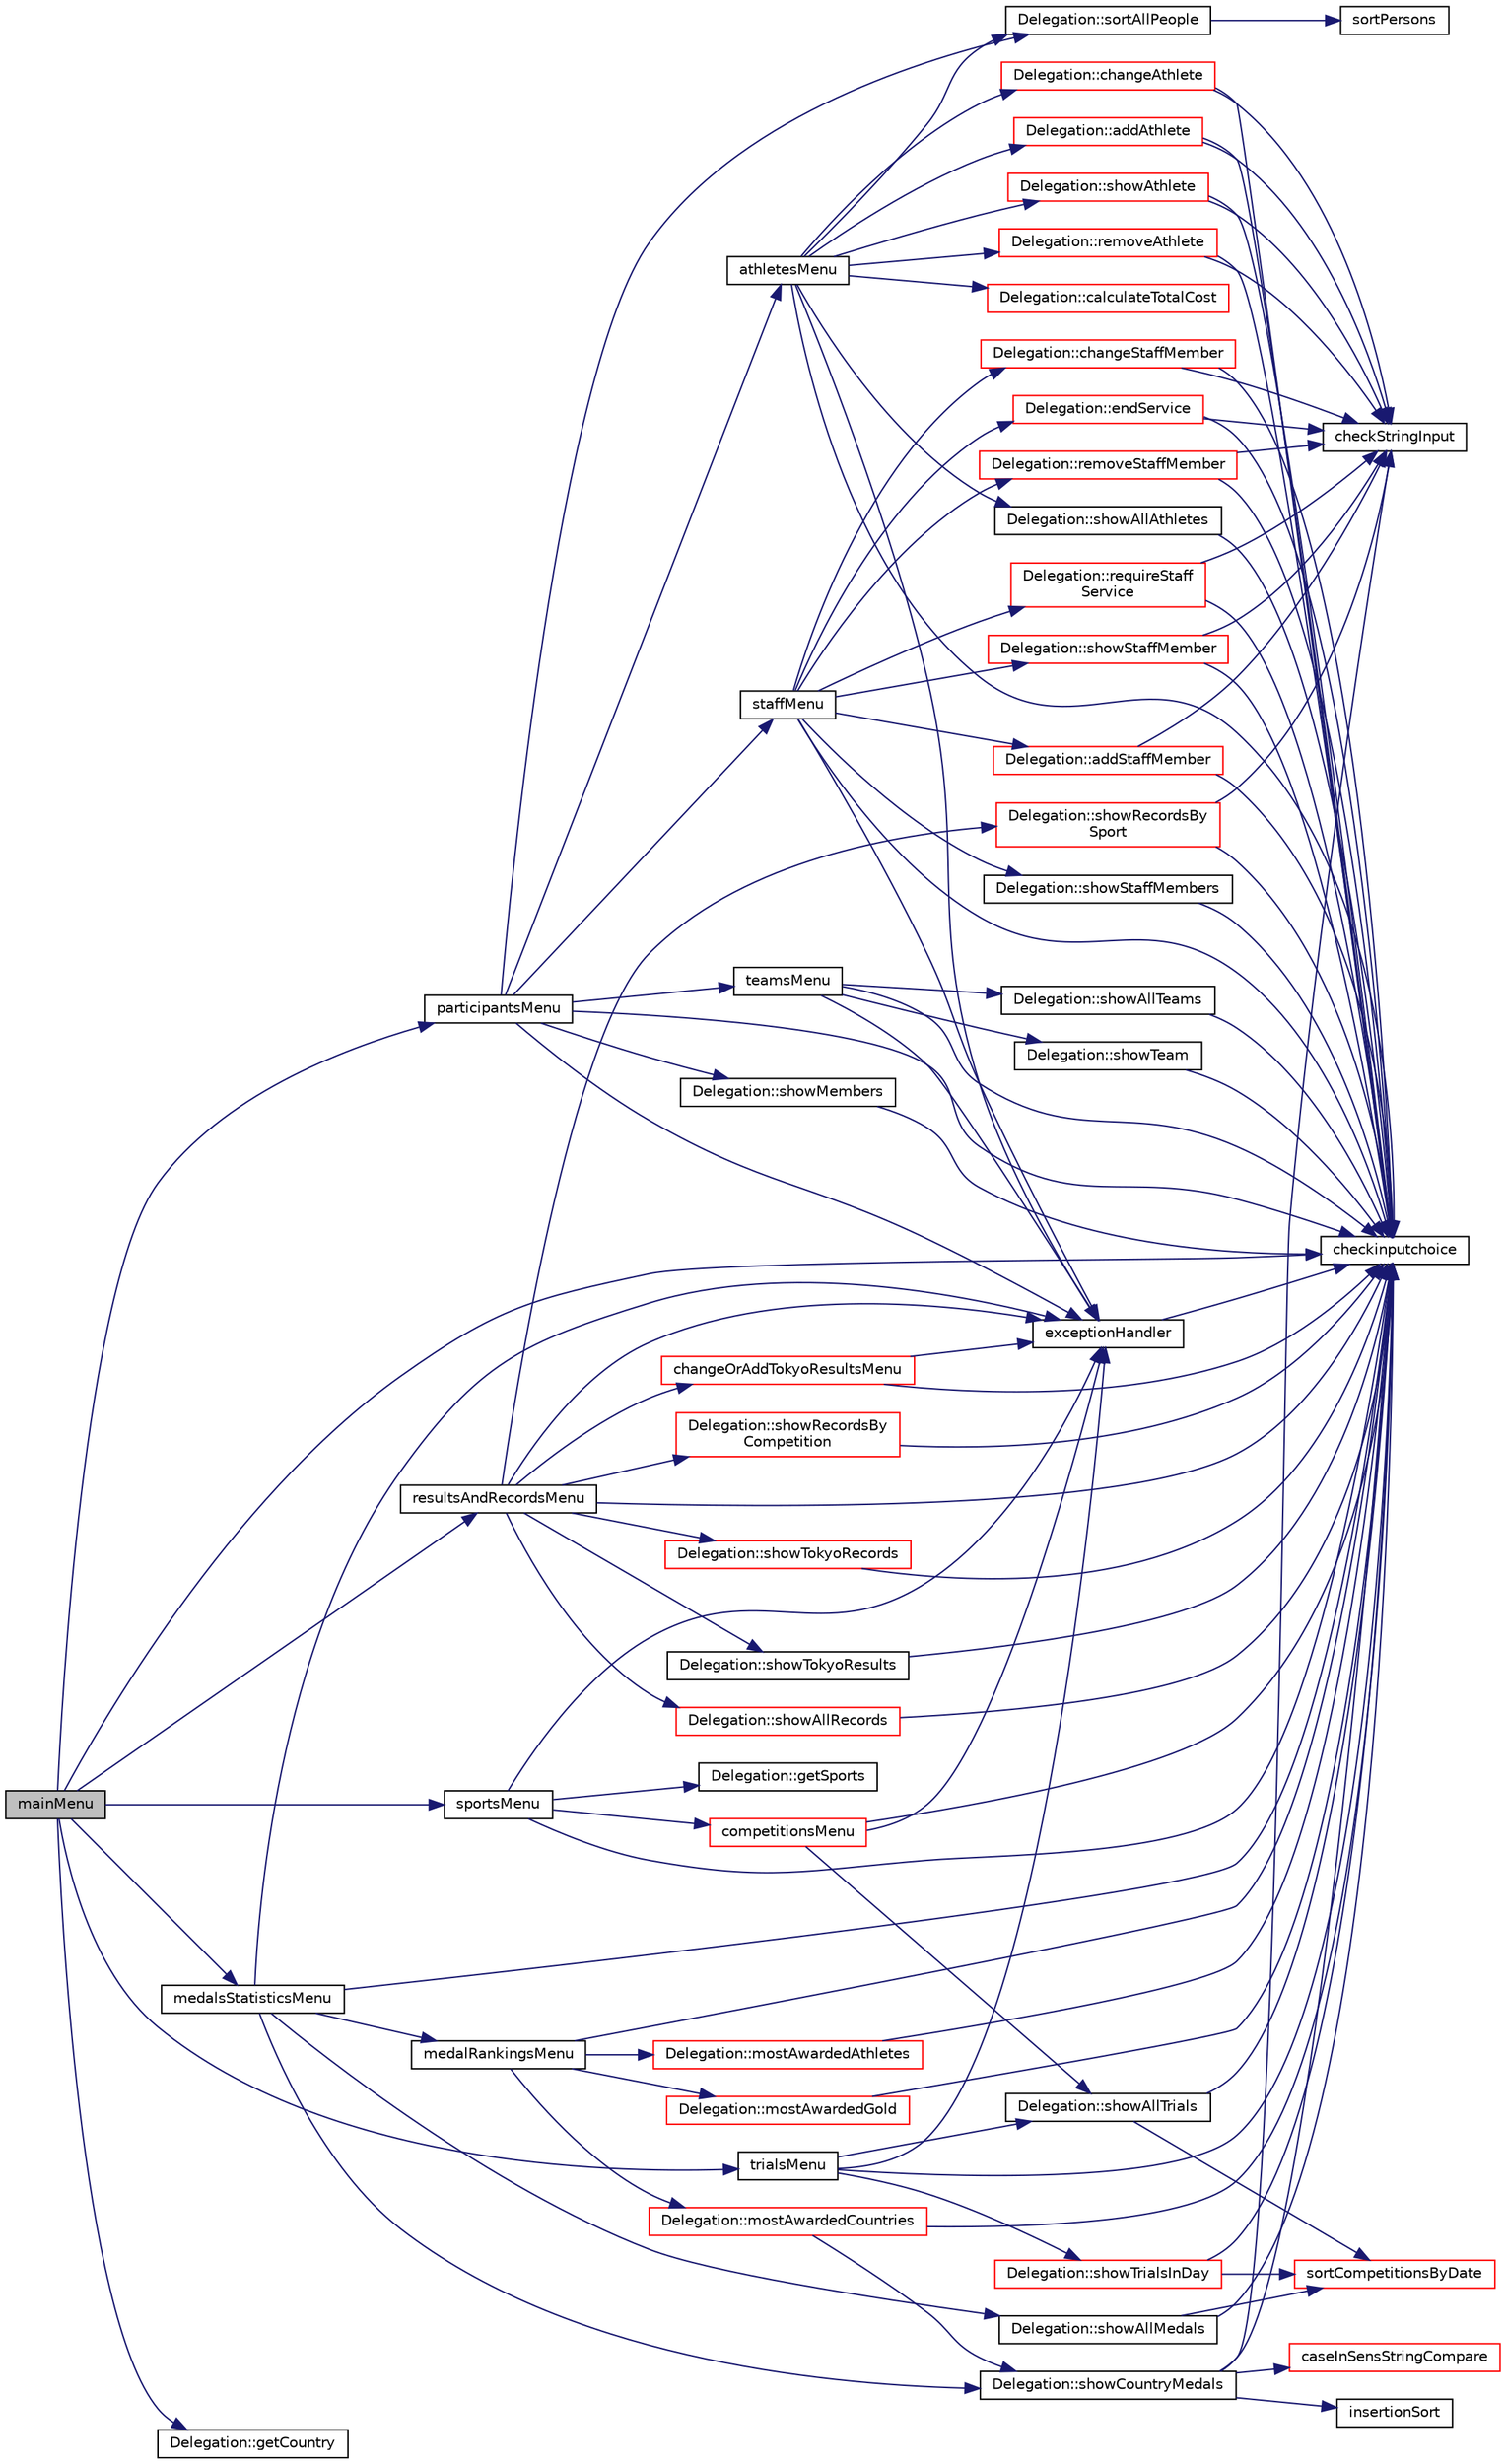 digraph "mainMenu"
{
 // LATEX_PDF_SIZE
  edge [fontname="Helvetica",fontsize="10",labelfontname="Helvetica",labelfontsize="10"];
  node [fontname="Helvetica",fontsize="10",shape=record];
  rankdir="LR";
  Node1 [label="mainMenu",height=0.2,width=0.4,color="black", fillcolor="grey75", style="filled", fontcolor="black",tooltip=" "];
  Node1 -> Node2 [color="midnightblue",fontsize="10",style="solid",fontname="Helvetica"];
  Node2 [label="checkinputchoice",height=0.2,width=0.4,color="black", fillcolor="white", style="filled",URL="$_menus_8cpp.html#a9a825f830de2a8df955bbffae0852fd8",tooltip=" "];
  Node1 -> Node3 [color="midnightblue",fontsize="10",style="solid",fontname="Helvetica"];
  Node3 [label="Delegation::getCountry",height=0.2,width=0.4,color="black", fillcolor="white", style="filled",URL="$class_delegation.html#a6c59a257e986222cc7bd41531f868413",tooltip=" "];
  Node1 -> Node4 [color="midnightblue",fontsize="10",style="solid",fontname="Helvetica"];
  Node4 [label="medalsStatisticsMenu",height=0.2,width=0.4,color="black", fillcolor="white", style="filled",URL="$_menus_8cpp.html#a7f0cfc49bf7a84f2b77cb20ed2edf186",tooltip=" "];
  Node4 -> Node2 [color="midnightblue",fontsize="10",style="solid",fontname="Helvetica"];
  Node4 -> Node5 [color="midnightblue",fontsize="10",style="solid",fontname="Helvetica"];
  Node5 [label="exceptionHandler",height=0.2,width=0.4,color="black", fillcolor="white", style="filled",URL="$auxiliar_8cpp.html#acb4791b6f9b97d6e3aecd0b140c018d0",tooltip=" "];
  Node5 -> Node2 [color="midnightblue",fontsize="10",style="solid",fontname="Helvetica"];
  Node4 -> Node6 [color="midnightblue",fontsize="10",style="solid",fontname="Helvetica"];
  Node6 [label="medalRankingsMenu",height=0.2,width=0.4,color="black", fillcolor="white", style="filled",URL="$_menus_8cpp.html#a54382ea3cbbc54d81137b642b7fdcceb",tooltip=" "];
  Node6 -> Node2 [color="midnightblue",fontsize="10",style="solid",fontname="Helvetica"];
  Node6 -> Node7 [color="midnightblue",fontsize="10",style="solid",fontname="Helvetica"];
  Node7 [label="Delegation::mostAwardedAthletes",height=0.2,width=0.4,color="red", fillcolor="white", style="filled",URL="$class_delegation.html#a57a72d9eb35fccde220026c87dea54be",tooltip=" "];
  Node7 -> Node2 [color="midnightblue",fontsize="10",style="solid",fontname="Helvetica"];
  Node6 -> Node17 [color="midnightblue",fontsize="10",style="solid",fontname="Helvetica"];
  Node17 [label="Delegation::mostAwardedCountries",height=0.2,width=0.4,color="red", fillcolor="white", style="filled",URL="$class_delegation.html#a5d169cfa4ff0ef61a2b63a54139e5db8",tooltip=" "];
  Node17 -> Node2 [color="midnightblue",fontsize="10",style="solid",fontname="Helvetica"];
  Node17 -> Node20 [color="midnightblue",fontsize="10",style="solid",fontname="Helvetica"];
  Node20 [label="Delegation::showCountryMedals",height=0.2,width=0.4,color="black", fillcolor="white", style="filled",URL="$class_delegation.html#a35ce6dccaacf08be13fb68534c3225f3",tooltip=" "];
  Node20 -> Node15 [color="midnightblue",fontsize="10",style="solid",fontname="Helvetica"];
  Node15 [label="caseInSensStringCompare",height=0.2,width=0.4,color="red", fillcolor="white", style="filled",URL="$auxiliar_8cpp.html#a4890a645331544526f84c3ad8c9f2511",tooltip=" "];
  Node20 -> Node2 [color="midnightblue",fontsize="10",style="solid",fontname="Helvetica"];
  Node20 -> Node21 [color="midnightblue",fontsize="10",style="solid",fontname="Helvetica"];
  Node21 [label="checkStringInput",height=0.2,width=0.4,color="black", fillcolor="white", style="filled",URL="$auxiliar_8cpp.html#a38b12b0ae17b209757adabb8c944f98b",tooltip=" "];
  Node20 -> Node12 [color="midnightblue",fontsize="10",style="solid",fontname="Helvetica"];
  Node12 [label="insertionSort",height=0.2,width=0.4,color="black", fillcolor="white", style="filled",URL="$auxiliar_8h.html#a2d750432a373f9dab8039bef160b71a0",tooltip=" "];
  Node6 -> Node22 [color="midnightblue",fontsize="10",style="solid",fontname="Helvetica"];
  Node22 [label="Delegation::mostAwardedGold",height=0.2,width=0.4,color="red", fillcolor="white", style="filled",URL="$class_delegation.html#a949e538964795aeb81be5c8bc8210282",tooltip=" "];
  Node22 -> Node2 [color="midnightblue",fontsize="10",style="solid",fontname="Helvetica"];
  Node4 -> Node26 [color="midnightblue",fontsize="10",style="solid",fontname="Helvetica"];
  Node26 [label="Delegation::showAllMedals",height=0.2,width=0.4,color="black", fillcolor="white", style="filled",URL="$class_delegation.html#a2e8bc13c79ca39abd5a6096f376d76c9",tooltip=" "];
  Node26 -> Node2 [color="midnightblue",fontsize="10",style="solid",fontname="Helvetica"];
  Node26 -> Node27 [color="midnightblue",fontsize="10",style="solid",fontname="Helvetica"];
  Node27 [label="sortCompetitionsByDate",height=0.2,width=0.4,color="red", fillcolor="white", style="filled",URL="$auxiliar_8cpp.html#af9bd6238c2fad6e3154e2450eca4cadc",tooltip=" "];
  Node4 -> Node20 [color="midnightblue",fontsize="10",style="solid",fontname="Helvetica"];
  Node1 -> Node31 [color="midnightblue",fontsize="10",style="solid",fontname="Helvetica"];
  Node31 [label="participantsMenu",height=0.2,width=0.4,color="black", fillcolor="white", style="filled",URL="$_menus_8cpp.html#afaaa214f73c61fe67f6f4842402ee332",tooltip=" "];
  Node31 -> Node32 [color="midnightblue",fontsize="10",style="solid",fontname="Helvetica"];
  Node32 [label="athletesMenu",height=0.2,width=0.4,color="black", fillcolor="white", style="filled",URL="$_menus_8cpp.html#a336b022a408e06794a347e891401c9ca",tooltip=" "];
  Node32 -> Node33 [color="midnightblue",fontsize="10",style="solid",fontname="Helvetica"];
  Node33 [label="Delegation::addAthlete",height=0.2,width=0.4,color="red", fillcolor="white", style="filled",URL="$class_delegation.html#ab866b2767a25be9969f14497d9c3789c",tooltip=" "];
  Node33 -> Node2 [color="midnightblue",fontsize="10",style="solid",fontname="Helvetica"];
  Node33 -> Node21 [color="midnightblue",fontsize="10",style="solid",fontname="Helvetica"];
  Node32 -> Node60 [color="midnightblue",fontsize="10",style="solid",fontname="Helvetica"];
  Node60 [label="Delegation::calculateTotalCost",height=0.2,width=0.4,color="red", fillcolor="white", style="filled",URL="$class_delegation.html#a98628c083af42b41e10596bde20fda79",tooltip=" "];
  Node32 -> Node63 [color="midnightblue",fontsize="10",style="solid",fontname="Helvetica"];
  Node63 [label="Delegation::changeAthlete",height=0.2,width=0.4,color="red", fillcolor="white", style="filled",URL="$class_delegation.html#adccac8a7ec52d8dbcb0e531243dbebf2",tooltip=" "];
  Node63 -> Node2 [color="midnightblue",fontsize="10",style="solid",fontname="Helvetica"];
  Node63 -> Node21 [color="midnightblue",fontsize="10",style="solid",fontname="Helvetica"];
  Node32 -> Node2 [color="midnightblue",fontsize="10",style="solid",fontname="Helvetica"];
  Node32 -> Node5 [color="midnightblue",fontsize="10",style="solid",fontname="Helvetica"];
  Node32 -> Node65 [color="midnightblue",fontsize="10",style="solid",fontname="Helvetica"];
  Node65 [label="Delegation::removeAthlete",height=0.2,width=0.4,color="red", fillcolor="white", style="filled",URL="$class_delegation.html#af53d59defba2d8a86776da1260b31b81",tooltip=" "];
  Node65 -> Node2 [color="midnightblue",fontsize="10",style="solid",fontname="Helvetica"];
  Node65 -> Node21 [color="midnightblue",fontsize="10",style="solid",fontname="Helvetica"];
  Node32 -> Node66 [color="midnightblue",fontsize="10",style="solid",fontname="Helvetica"];
  Node66 [label="Delegation::showAllAthletes",height=0.2,width=0.4,color="black", fillcolor="white", style="filled",URL="$class_delegation.html#a18196e6f16b3bd1bc7838cc26b1e0049",tooltip=" "];
  Node66 -> Node2 [color="midnightblue",fontsize="10",style="solid",fontname="Helvetica"];
  Node32 -> Node67 [color="midnightblue",fontsize="10",style="solid",fontname="Helvetica"];
  Node67 [label="Delegation::showAthlete",height=0.2,width=0.4,color="red", fillcolor="white", style="filled",URL="$class_delegation.html#a3697dfe4ce718474d64fa7b931b2c09a",tooltip=" "];
  Node67 -> Node2 [color="midnightblue",fontsize="10",style="solid",fontname="Helvetica"];
  Node67 -> Node21 [color="midnightblue",fontsize="10",style="solid",fontname="Helvetica"];
  Node32 -> Node68 [color="midnightblue",fontsize="10",style="solid",fontname="Helvetica"];
  Node68 [label="Delegation::sortAllPeople",height=0.2,width=0.4,color="black", fillcolor="white", style="filled",URL="$class_delegation.html#a0c4f0e9fbf9c1959eab0d5012bca82d5",tooltip=" "];
  Node68 -> Node69 [color="midnightblue",fontsize="10",style="solid",fontname="Helvetica"];
  Node69 [label="sortPersons",height=0.2,width=0.4,color="black", fillcolor="white", style="filled",URL="$auxiliar_8cpp.html#a6683d28abf29ba72ba35763c8c2dd92e",tooltip=" "];
  Node31 -> Node2 [color="midnightblue",fontsize="10",style="solid",fontname="Helvetica"];
  Node31 -> Node5 [color="midnightblue",fontsize="10",style="solid",fontname="Helvetica"];
  Node31 -> Node70 [color="midnightblue",fontsize="10",style="solid",fontname="Helvetica"];
  Node70 [label="Delegation::showMembers",height=0.2,width=0.4,color="black", fillcolor="white", style="filled",URL="$class_delegation.html#a753066b31104e5cacd5deae1afda3c56",tooltip=" "];
  Node70 -> Node2 [color="midnightblue",fontsize="10",style="solid",fontname="Helvetica"];
  Node31 -> Node68 [color="midnightblue",fontsize="10",style="solid",fontname="Helvetica"];
  Node31 -> Node71 [color="midnightblue",fontsize="10",style="solid",fontname="Helvetica"];
  Node71 [label="staffMenu",height=0.2,width=0.4,color="black", fillcolor="white", style="filled",URL="$_menus_8cpp.html#abe89f544f1c1d860f21838a1c9143b5c",tooltip=" "];
  Node71 -> Node72 [color="midnightblue",fontsize="10",style="solid",fontname="Helvetica"];
  Node72 [label="Delegation::addStaffMember",height=0.2,width=0.4,color="red", fillcolor="white", style="filled",URL="$class_delegation.html#af1644f5c540536ea16e4a70a0fc080e1",tooltip=" "];
  Node72 -> Node2 [color="midnightblue",fontsize="10",style="solid",fontname="Helvetica"];
  Node72 -> Node21 [color="midnightblue",fontsize="10",style="solid",fontname="Helvetica"];
  Node71 -> Node78 [color="midnightblue",fontsize="10",style="solid",fontname="Helvetica"];
  Node78 [label="Delegation::changeStaffMember",height=0.2,width=0.4,color="red", fillcolor="white", style="filled",URL="$class_delegation.html#a0eb02fcd6e5dea005c423ad8e6baa0f7",tooltip=" "];
  Node78 -> Node2 [color="midnightblue",fontsize="10",style="solid",fontname="Helvetica"];
  Node78 -> Node21 [color="midnightblue",fontsize="10",style="solid",fontname="Helvetica"];
  Node71 -> Node2 [color="midnightblue",fontsize="10",style="solid",fontname="Helvetica"];
  Node71 -> Node80 [color="midnightblue",fontsize="10",style="solid",fontname="Helvetica"];
  Node80 [label="Delegation::endService",height=0.2,width=0.4,color="red", fillcolor="white", style="filled",URL="$class_delegation.html#a9608b292d6a22c7f863258e8f0172480",tooltip=" "];
  Node80 -> Node2 [color="midnightblue",fontsize="10",style="solid",fontname="Helvetica"];
  Node80 -> Node21 [color="midnightblue",fontsize="10",style="solid",fontname="Helvetica"];
  Node71 -> Node5 [color="midnightblue",fontsize="10",style="solid",fontname="Helvetica"];
  Node71 -> Node81 [color="midnightblue",fontsize="10",style="solid",fontname="Helvetica"];
  Node81 [label="Delegation::removeStaffMember",height=0.2,width=0.4,color="red", fillcolor="white", style="filled",URL="$class_delegation.html#a9dbf8acb3410d0dd2a64337a33b5e587",tooltip=" "];
  Node81 -> Node2 [color="midnightblue",fontsize="10",style="solid",fontname="Helvetica"];
  Node81 -> Node21 [color="midnightblue",fontsize="10",style="solid",fontname="Helvetica"];
  Node71 -> Node82 [color="midnightblue",fontsize="10",style="solid",fontname="Helvetica"];
  Node82 [label="Delegation::requireStaff\lService",height=0.2,width=0.4,color="red", fillcolor="white", style="filled",URL="$class_delegation.html#a18540ac3782d9e769360b41544ce2cee",tooltip=" "];
  Node82 -> Node2 [color="midnightblue",fontsize="10",style="solid",fontname="Helvetica"];
  Node82 -> Node21 [color="midnightblue",fontsize="10",style="solid",fontname="Helvetica"];
  Node71 -> Node83 [color="midnightblue",fontsize="10",style="solid",fontname="Helvetica"];
  Node83 [label="Delegation::showStaffMember",height=0.2,width=0.4,color="red", fillcolor="white", style="filled",URL="$class_delegation.html#a349d7d9f7c1688abebc70164cefc653b",tooltip=" "];
  Node83 -> Node2 [color="midnightblue",fontsize="10",style="solid",fontname="Helvetica"];
  Node83 -> Node21 [color="midnightblue",fontsize="10",style="solid",fontname="Helvetica"];
  Node71 -> Node84 [color="midnightblue",fontsize="10",style="solid",fontname="Helvetica"];
  Node84 [label="Delegation::showStaffMembers",height=0.2,width=0.4,color="black", fillcolor="white", style="filled",URL="$class_delegation.html#a5b108a98f8c051e2402b80df9c43a1dc",tooltip=" "];
  Node84 -> Node2 [color="midnightblue",fontsize="10",style="solid",fontname="Helvetica"];
  Node31 -> Node85 [color="midnightblue",fontsize="10",style="solid",fontname="Helvetica"];
  Node85 [label="teamsMenu",height=0.2,width=0.4,color="black", fillcolor="white", style="filled",URL="$_menus_8cpp.html#a7b0145ba0c207ff9db177dce5c398e30",tooltip=" "];
  Node85 -> Node2 [color="midnightblue",fontsize="10",style="solid",fontname="Helvetica"];
  Node85 -> Node5 [color="midnightblue",fontsize="10",style="solid",fontname="Helvetica"];
  Node85 -> Node86 [color="midnightblue",fontsize="10",style="solid",fontname="Helvetica"];
  Node86 [label="Delegation::showAllTeams",height=0.2,width=0.4,color="black", fillcolor="white", style="filled",URL="$class_delegation.html#a44cc43038f65988f477ff6bff39ab84f",tooltip=" "];
  Node86 -> Node2 [color="midnightblue",fontsize="10",style="solid",fontname="Helvetica"];
  Node85 -> Node87 [color="midnightblue",fontsize="10",style="solid",fontname="Helvetica"];
  Node87 [label="Delegation::showTeam",height=0.2,width=0.4,color="black", fillcolor="white", style="filled",URL="$class_delegation.html#aae7e8fa64f6d4ae062e21b41378576b5",tooltip=" "];
  Node87 -> Node2 [color="midnightblue",fontsize="10",style="solid",fontname="Helvetica"];
  Node1 -> Node88 [color="midnightblue",fontsize="10",style="solid",fontname="Helvetica"];
  Node88 [label="resultsAndRecordsMenu",height=0.2,width=0.4,color="black", fillcolor="white", style="filled",URL="$_menus_8cpp.html#a71cead1a8fbcf6d5a67c0d9ca7da78fe",tooltip=" "];
  Node88 -> Node89 [color="midnightblue",fontsize="10",style="solid",fontname="Helvetica"];
  Node89 [label="changeOrAddTokyoResultsMenu",height=0.2,width=0.4,color="red", fillcolor="white", style="filled",URL="$_menus_8cpp.html#abaf6e4ae71a857baffb055d2c552a0fb",tooltip=" "];
  Node89 -> Node2 [color="midnightblue",fontsize="10",style="solid",fontname="Helvetica"];
  Node89 -> Node5 [color="midnightblue",fontsize="10",style="solid",fontname="Helvetica"];
  Node88 -> Node2 [color="midnightblue",fontsize="10",style="solid",fontname="Helvetica"];
  Node88 -> Node5 [color="midnightblue",fontsize="10",style="solid",fontname="Helvetica"];
  Node88 -> Node116 [color="midnightblue",fontsize="10",style="solid",fontname="Helvetica"];
  Node116 [label="Delegation::showAllRecords",height=0.2,width=0.4,color="red", fillcolor="white", style="filled",URL="$class_delegation.html#a60c3e60c6c2d20afe1803332a68fb09b",tooltip=" "];
  Node116 -> Node2 [color="midnightblue",fontsize="10",style="solid",fontname="Helvetica"];
  Node88 -> Node122 [color="midnightblue",fontsize="10",style="solid",fontname="Helvetica"];
  Node122 [label="Delegation::showRecordsBy\lCompetition",height=0.2,width=0.4,color="red", fillcolor="white", style="filled",URL="$class_delegation.html#a803885e4d65ce554e6bd70fc2ac0f482",tooltip=" "];
  Node122 -> Node2 [color="midnightblue",fontsize="10",style="solid",fontname="Helvetica"];
  Node88 -> Node125 [color="midnightblue",fontsize="10",style="solid",fontname="Helvetica"];
  Node125 [label="Delegation::showRecordsBy\lSport",height=0.2,width=0.4,color="red", fillcolor="white", style="filled",URL="$class_delegation.html#ae6fd0c78eb3095a42cbb0b3059c259ce",tooltip=" "];
  Node125 -> Node2 [color="midnightblue",fontsize="10",style="solid",fontname="Helvetica"];
  Node125 -> Node21 [color="midnightblue",fontsize="10",style="solid",fontname="Helvetica"];
  Node88 -> Node127 [color="midnightblue",fontsize="10",style="solid",fontname="Helvetica"];
  Node127 [label="Delegation::showTokyoRecords",height=0.2,width=0.4,color="red", fillcolor="white", style="filled",URL="$class_delegation.html#a7226edd9d77129766be88dcf5d96423d",tooltip=" "];
  Node127 -> Node2 [color="midnightblue",fontsize="10",style="solid",fontname="Helvetica"];
  Node88 -> Node130 [color="midnightblue",fontsize="10",style="solid",fontname="Helvetica"];
  Node130 [label="Delegation::showTokyoResults",height=0.2,width=0.4,color="black", fillcolor="white", style="filled",URL="$class_delegation.html#a05ec8c92c41ad7da453209cc57690c5a",tooltip=" "];
  Node130 -> Node2 [color="midnightblue",fontsize="10",style="solid",fontname="Helvetica"];
  Node1 -> Node131 [color="midnightblue",fontsize="10",style="solid",fontname="Helvetica"];
  Node131 [label="sportsMenu",height=0.2,width=0.4,color="black", fillcolor="white", style="filled",URL="$_menus_8cpp.html#a132aa7dfd3d0e4beb14cf24adc5b0c3c",tooltip=" "];
  Node131 -> Node2 [color="midnightblue",fontsize="10",style="solid",fontname="Helvetica"];
  Node131 -> Node132 [color="midnightblue",fontsize="10",style="solid",fontname="Helvetica"];
  Node132 [label="competitionsMenu",height=0.2,width=0.4,color="red", fillcolor="white", style="filled",URL="$_menus_8cpp.html#a4d151455f83858ed4c81b6fb3ae0d3e6",tooltip=" "];
  Node132 -> Node2 [color="midnightblue",fontsize="10",style="solid",fontname="Helvetica"];
  Node132 -> Node5 [color="midnightblue",fontsize="10",style="solid",fontname="Helvetica"];
  Node132 -> Node134 [color="midnightblue",fontsize="10",style="solid",fontname="Helvetica"];
  Node134 [label="Delegation::showAllTrials",height=0.2,width=0.4,color="black", fillcolor="white", style="filled",URL="$class_delegation.html#ab9c012304315085b1f9c2dbe042417a9",tooltip=" "];
  Node134 -> Node2 [color="midnightblue",fontsize="10",style="solid",fontname="Helvetica"];
  Node134 -> Node27 [color="midnightblue",fontsize="10",style="solid",fontname="Helvetica"];
  Node131 -> Node5 [color="midnightblue",fontsize="10",style="solid",fontname="Helvetica"];
  Node131 -> Node140 [color="midnightblue",fontsize="10",style="solid",fontname="Helvetica"];
  Node140 [label="Delegation::getSports",height=0.2,width=0.4,color="black", fillcolor="white", style="filled",URL="$class_delegation.html#afacba5de2e2bb9719d7278fcc0f87016",tooltip=" "];
  Node1 -> Node141 [color="midnightblue",fontsize="10",style="solid",fontname="Helvetica"];
  Node141 [label="trialsMenu",height=0.2,width=0.4,color="black", fillcolor="white", style="filled",URL="$_menus_8cpp.html#adb1ea93cd7cdb1b8bcf95a055b0bf2f3",tooltip=" "];
  Node141 -> Node2 [color="midnightblue",fontsize="10",style="solid",fontname="Helvetica"];
  Node141 -> Node5 [color="midnightblue",fontsize="10",style="solid",fontname="Helvetica"];
  Node141 -> Node134 [color="midnightblue",fontsize="10",style="solid",fontname="Helvetica"];
  Node141 -> Node142 [color="midnightblue",fontsize="10",style="solid",fontname="Helvetica"];
  Node142 [label="Delegation::showTrialsInDay",height=0.2,width=0.4,color="red", fillcolor="white", style="filled",URL="$class_delegation.html#af8d65efdffcf9f3afcac12d4744ac3de",tooltip=" "];
  Node142 -> Node2 [color="midnightblue",fontsize="10",style="solid",fontname="Helvetica"];
  Node142 -> Node27 [color="midnightblue",fontsize="10",style="solid",fontname="Helvetica"];
}
